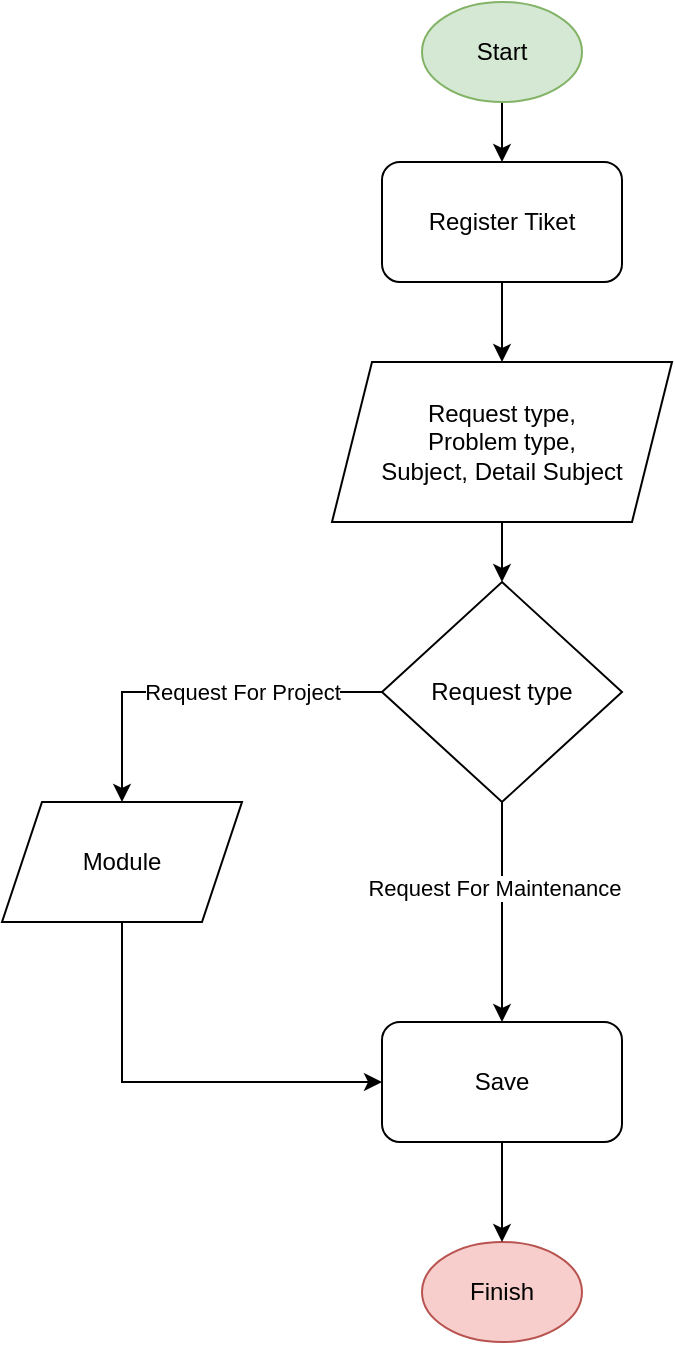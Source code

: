 <mxfile version="20.6.2" type="github">
  <diagram id="jqVrEx7MVm18_atH5R_M" name="user_reg_tiket">
    <mxGraphModel dx="1160" dy="626" grid="1" gridSize="10" guides="1" tooltips="1" connect="1" arrows="1" fold="1" page="1" pageScale="1" pageWidth="850" pageHeight="1100" math="0" shadow="0">
      <root>
        <mxCell id="0" />
        <mxCell id="1" parent="0" />
        <mxCell id="KYI5-yolxLMHM4EQRNFs-5" value="" style="edgeStyle=orthogonalEdgeStyle;rounded=0;orthogonalLoop=1;jettySize=auto;html=1;" edge="1" parent="1" source="KYI5-yolxLMHM4EQRNFs-1" target="KYI5-yolxLMHM4EQRNFs-4">
          <mxGeometry relative="1" as="geometry" />
        </mxCell>
        <mxCell id="KYI5-yolxLMHM4EQRNFs-1" value="Start&lt;br&gt;" style="ellipse;whiteSpace=wrap;html=1;fillColor=#d5e8d4;strokeColor=#82b366;" vertex="1" parent="1">
          <mxGeometry x="380" y="10" width="80" height="50" as="geometry" />
        </mxCell>
        <mxCell id="KYI5-yolxLMHM4EQRNFs-2" value="Finish&lt;br&gt;" style="ellipse;whiteSpace=wrap;html=1;fillColor=#f8cecc;strokeColor=#b85450;" vertex="1" parent="1">
          <mxGeometry x="380" y="630" width="80" height="50" as="geometry" />
        </mxCell>
        <mxCell id="KYI5-yolxLMHM4EQRNFs-7" value="" style="edgeStyle=orthogonalEdgeStyle;rounded=0;orthogonalLoop=1;jettySize=auto;html=1;" edge="1" parent="1" source="KYI5-yolxLMHM4EQRNFs-4" target="KYI5-yolxLMHM4EQRNFs-6">
          <mxGeometry relative="1" as="geometry" />
        </mxCell>
        <mxCell id="KYI5-yolxLMHM4EQRNFs-4" value="Register Tiket" style="rounded=1;whiteSpace=wrap;html=1;" vertex="1" parent="1">
          <mxGeometry x="360" y="90" width="120" height="60" as="geometry" />
        </mxCell>
        <mxCell id="KYI5-yolxLMHM4EQRNFs-9" value="" style="edgeStyle=orthogonalEdgeStyle;rounded=0;orthogonalLoop=1;jettySize=auto;html=1;" edge="1" parent="1" source="KYI5-yolxLMHM4EQRNFs-6" target="KYI5-yolxLMHM4EQRNFs-8">
          <mxGeometry relative="1" as="geometry" />
        </mxCell>
        <mxCell id="KYI5-yolxLMHM4EQRNFs-6" value="Request type,&lt;br&gt;Problem type,&lt;br&gt;Subject, Detail Subject" style="shape=parallelogram;perimeter=parallelogramPerimeter;whiteSpace=wrap;html=1;fixedSize=1;" vertex="1" parent="1">
          <mxGeometry x="335" y="190" width="170" height="80" as="geometry" />
        </mxCell>
        <mxCell id="KYI5-yolxLMHM4EQRNFs-11" style="edgeStyle=orthogonalEdgeStyle;rounded=0;orthogonalLoop=1;jettySize=auto;html=1;entryX=0.5;entryY=0;entryDx=0;entryDy=0;" edge="1" parent="1" source="KYI5-yolxLMHM4EQRNFs-8" target="KYI5-yolxLMHM4EQRNFs-10">
          <mxGeometry relative="1" as="geometry" />
        </mxCell>
        <mxCell id="KYI5-yolxLMHM4EQRNFs-12" value="Request For Project" style="edgeLabel;html=1;align=center;verticalAlign=middle;resizable=0;points=[];" vertex="1" connectable="0" parent="KYI5-yolxLMHM4EQRNFs-11">
          <mxGeometry x="-0.037" y="1" relative="1" as="geometry">
            <mxPoint x="19" y="-1" as="offset" />
          </mxGeometry>
        </mxCell>
        <mxCell id="KYI5-yolxLMHM4EQRNFs-15" value="" style="edgeStyle=orthogonalEdgeStyle;rounded=0;orthogonalLoop=1;jettySize=auto;html=1;" edge="1" parent="1" source="KYI5-yolxLMHM4EQRNFs-8" target="KYI5-yolxLMHM4EQRNFs-13">
          <mxGeometry relative="1" as="geometry" />
        </mxCell>
        <mxCell id="KYI5-yolxLMHM4EQRNFs-16" value="Request For Maintenance" style="edgeLabel;html=1;align=center;verticalAlign=middle;resizable=0;points=[];" vertex="1" connectable="0" parent="KYI5-yolxLMHM4EQRNFs-15">
          <mxGeometry x="-0.215" y="-4" relative="1" as="geometry">
            <mxPoint as="offset" />
          </mxGeometry>
        </mxCell>
        <mxCell id="KYI5-yolxLMHM4EQRNFs-8" value="Request type" style="rhombus;whiteSpace=wrap;html=1;" vertex="1" parent="1">
          <mxGeometry x="360" y="300" width="120" height="110" as="geometry" />
        </mxCell>
        <mxCell id="KYI5-yolxLMHM4EQRNFs-14" style="edgeStyle=orthogonalEdgeStyle;rounded=0;orthogonalLoop=1;jettySize=auto;html=1;entryX=0;entryY=0.5;entryDx=0;entryDy=0;" edge="1" parent="1" source="KYI5-yolxLMHM4EQRNFs-10" target="KYI5-yolxLMHM4EQRNFs-13">
          <mxGeometry relative="1" as="geometry">
            <Array as="points">
              <mxPoint x="230" y="550" />
            </Array>
          </mxGeometry>
        </mxCell>
        <mxCell id="KYI5-yolxLMHM4EQRNFs-10" value="Module" style="shape=parallelogram;perimeter=parallelogramPerimeter;whiteSpace=wrap;html=1;fixedSize=1;" vertex="1" parent="1">
          <mxGeometry x="170" y="410" width="120" height="60" as="geometry" />
        </mxCell>
        <mxCell id="KYI5-yolxLMHM4EQRNFs-17" value="" style="edgeStyle=orthogonalEdgeStyle;rounded=0;orthogonalLoop=1;jettySize=auto;html=1;" edge="1" parent="1" source="KYI5-yolxLMHM4EQRNFs-13" target="KYI5-yolxLMHM4EQRNFs-2">
          <mxGeometry relative="1" as="geometry" />
        </mxCell>
        <mxCell id="KYI5-yolxLMHM4EQRNFs-13" value="Save" style="rounded=1;whiteSpace=wrap;html=1;" vertex="1" parent="1">
          <mxGeometry x="360" y="520" width="120" height="60" as="geometry" />
        </mxCell>
      </root>
    </mxGraphModel>
  </diagram>
</mxfile>
